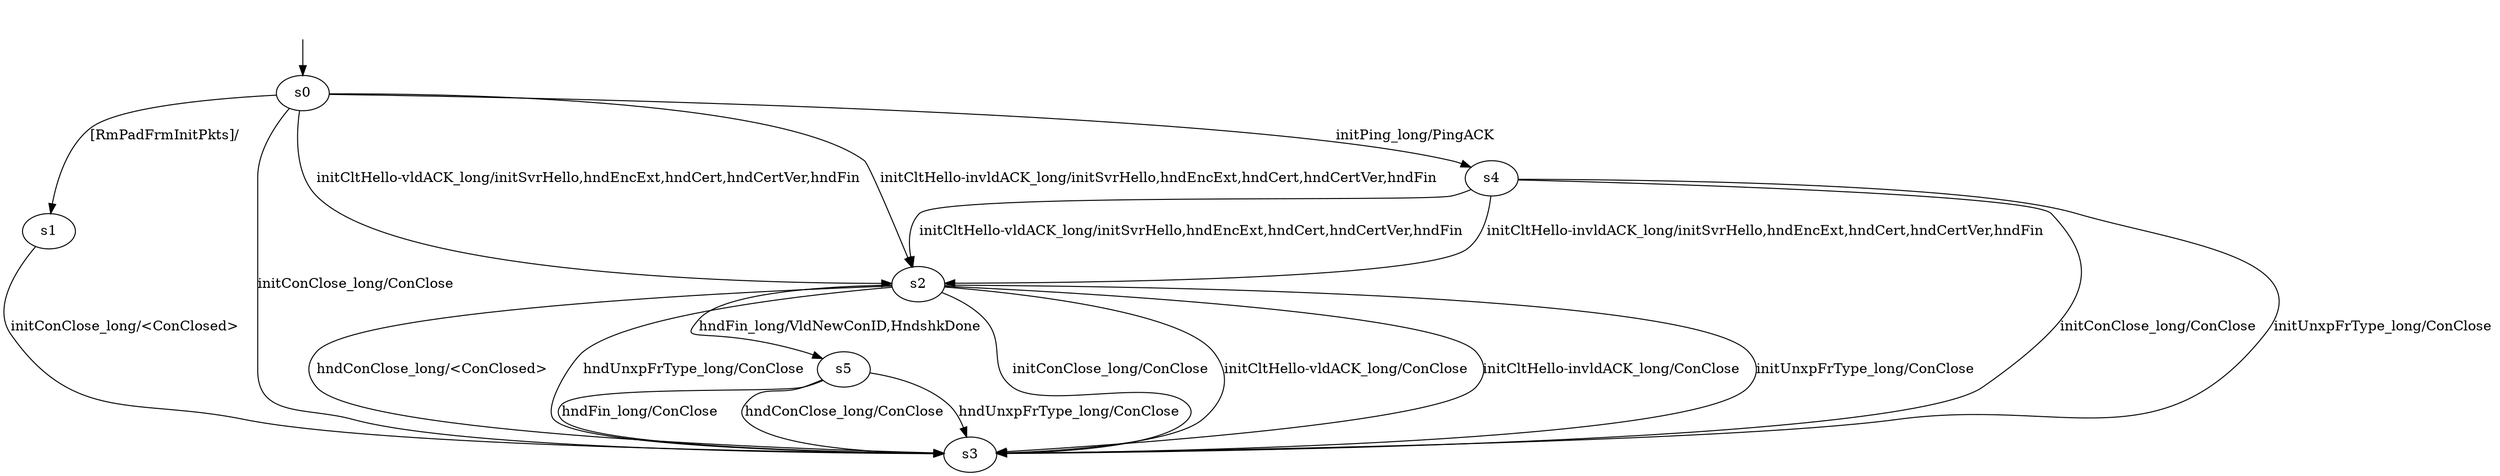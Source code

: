 digraph "../results/xquicModels/xquic-B-lCS-0/learnedModel" {
s0 [label=s0];
s1 [label=s1];
s2 [label=s2];
s3 [label=s3];
s4 [label=s4];
s5 [label=s5];
s0 -> s4  [label="initPing_long/PingACK "];
s0 -> s3  [label="initConClose_long/ConClose "];
s0 -> s2  [label="initCltHello-vldACK_long/initSvrHello,hndEncExt,hndCert,hndCertVer,hndFin "];
s0 -> s2  [label="initCltHello-invldACK_long/initSvrHello,hndEncExt,hndCert,hndCertVer,hndFin "];
s0 -> s1  [label="[RmPadFrmInitPkts]/ "];
s1 -> s3  [label="initConClose_long/<ConClosed> "];
s2 -> s3  [label="initConClose_long/ConClose "];
s2 -> s3  [label="initCltHello-vldACK_long/ConClose "];
s2 -> s3  [label="initCltHello-invldACK_long/ConClose "];
s2 -> s3  [label="initUnxpFrType_long/ConClose "];
s2 -> s5  [label="hndFin_long/VldNewConID,HndshkDone "];
s2 -> s3  [label="hndConClose_long/<ConClosed> "];
s2 -> s3  [label="hndUnxpFrType_long/ConClose "];
s4 -> s3  [label="initConClose_long/ConClose "];
s4 -> s2  [label="initCltHello-vldACK_long/initSvrHello,hndEncExt,hndCert,hndCertVer,hndFin "];
s4 -> s2  [label="initCltHello-invldACK_long/initSvrHello,hndEncExt,hndCert,hndCertVer,hndFin "];
s4 -> s3  [label="initUnxpFrType_long/ConClose "];
s5 -> s3  [label="hndFin_long/ConClose "];
s5 -> s3  [label="hndConClose_long/ConClose "];
s5 -> s3  [label="hndUnxpFrType_long/ConClose "];
__start0 [label="", shape=none];
__start0 -> s0  [label=""];
}
